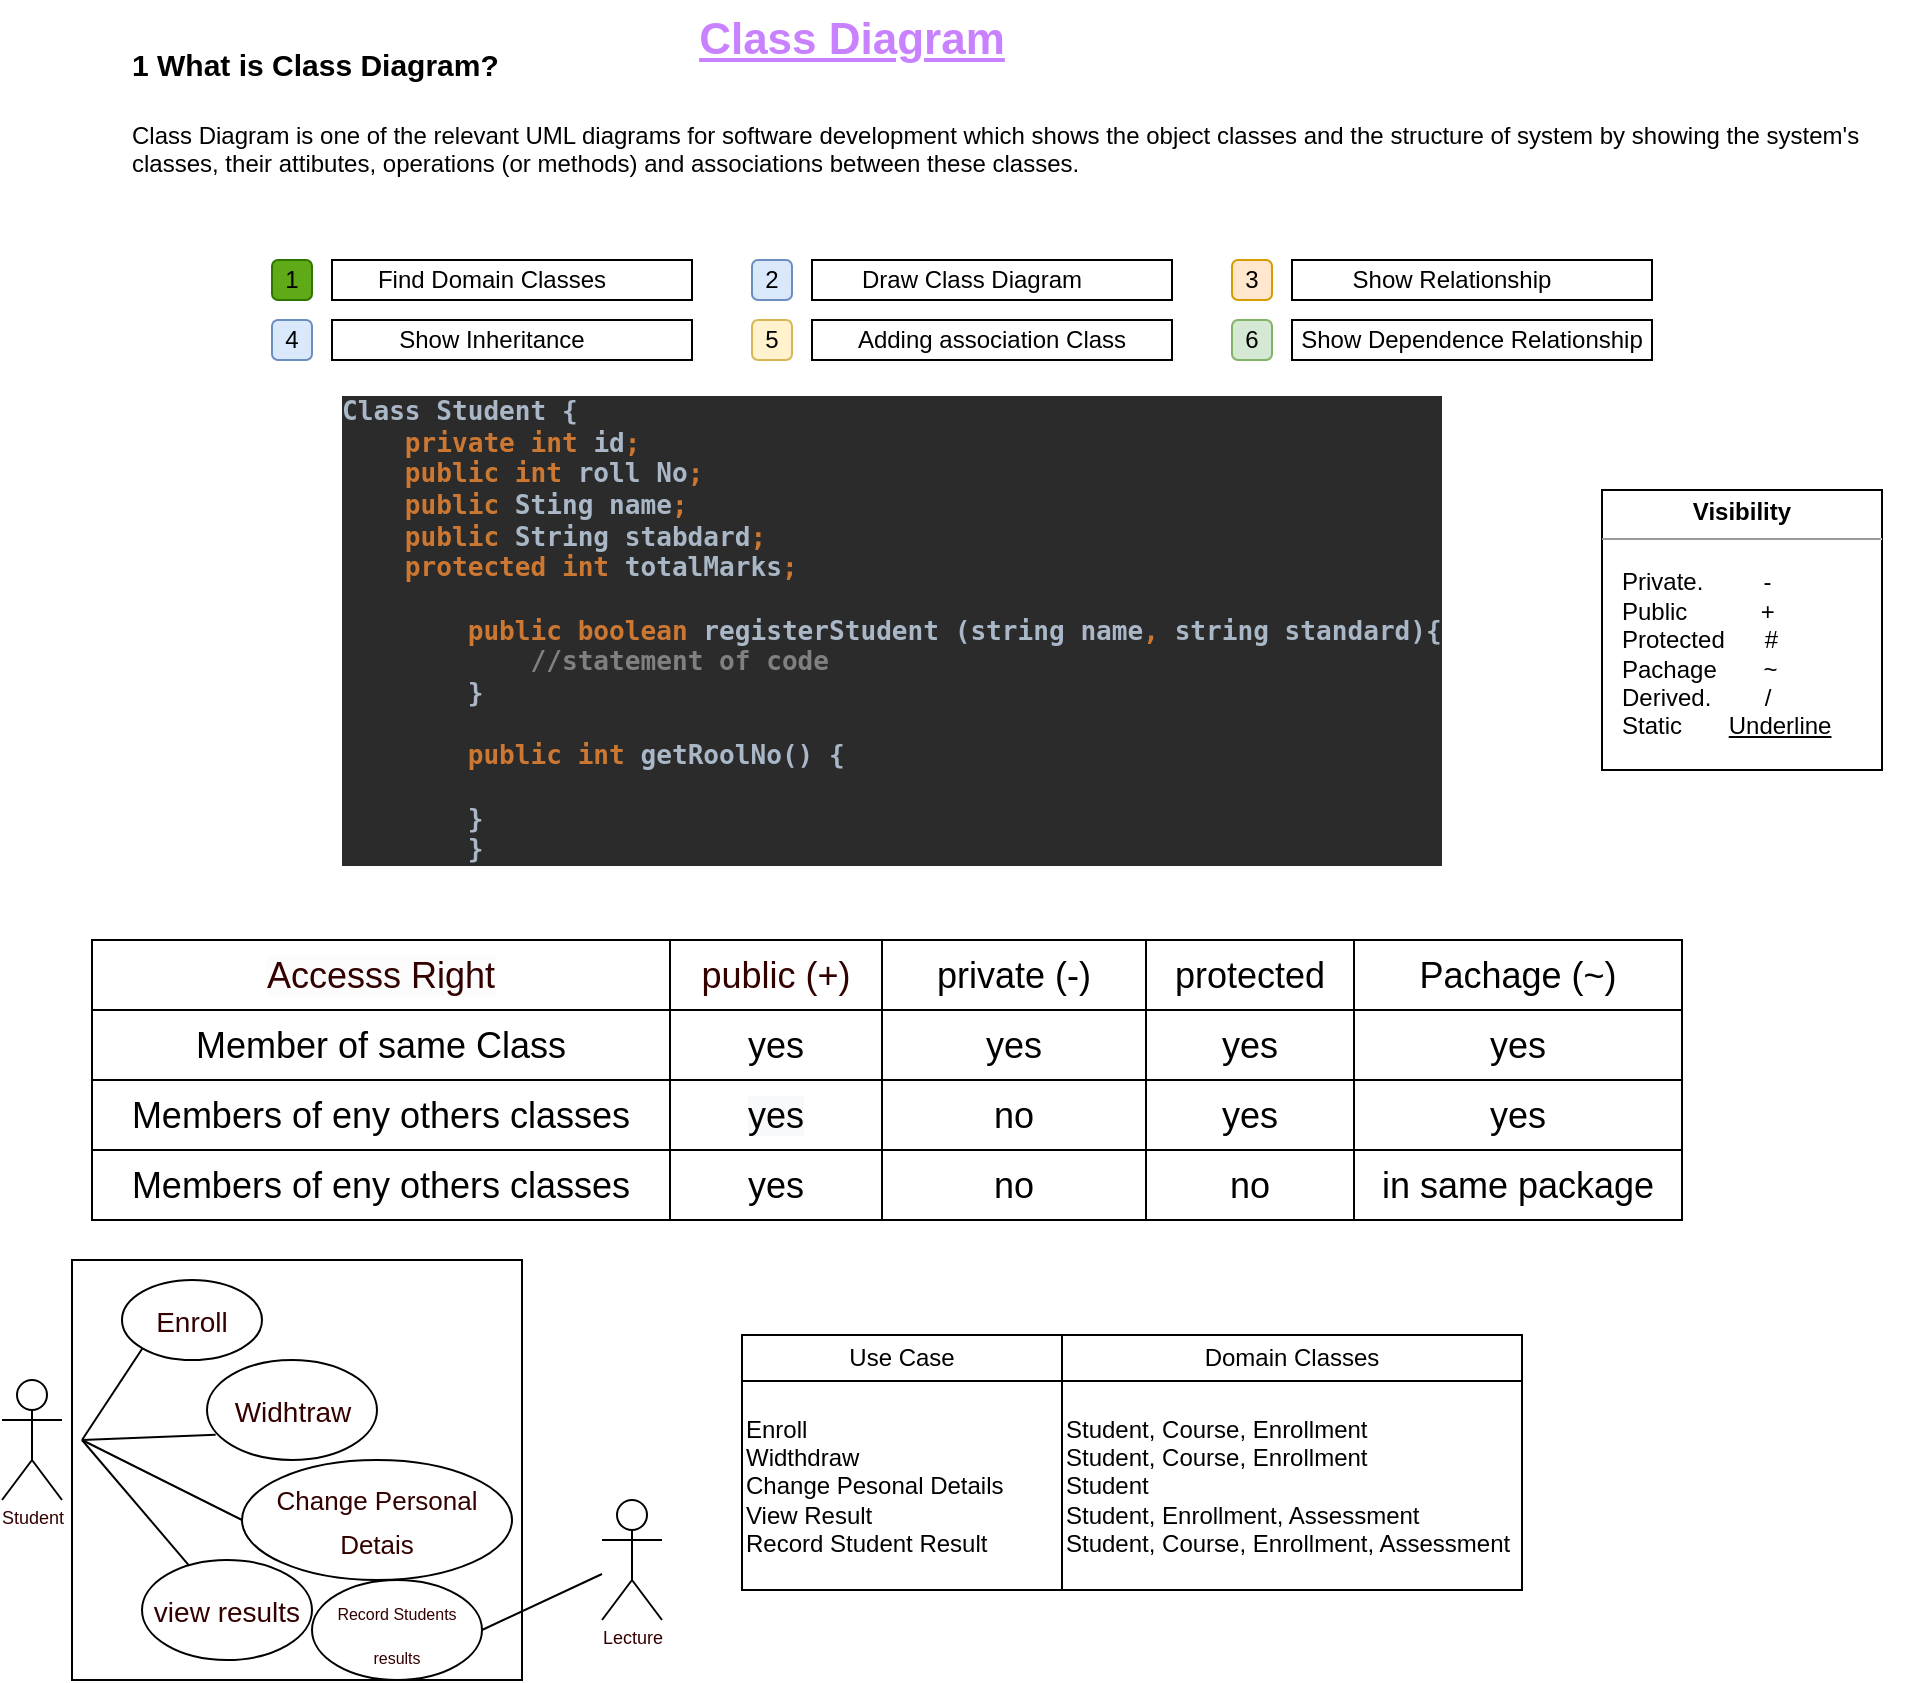 <mxfile version="14.4.9" type="github" pages="4">
  <diagram id="fcdiCRLa6fh4O1pz1YvY" name="use Cases General">
    <mxGraphModel dx="1614" dy="847" grid="1" gridSize="10" guides="1" tooltips="1" connect="1" arrows="1" fold="1" page="1" pageScale="1" pageWidth="1100" pageHeight="850" math="0" shadow="0">
      <root>
        <mxCell id="yz-MA-khaxjHop5y5BNe-0" />
        <mxCell id="yz-MA-khaxjHop5y5BNe-1" parent="yz-MA-khaxjHop5y5BNe-0" />
        <mxCell id="yz-MA-khaxjHop5y5BNe-148" value="" style="rounded=0;whiteSpace=wrap;html=1;fontSize=18;fontColor=#330000;" vertex="1" parent="yz-MA-khaxjHop5y5BNe-1">
          <mxGeometry x="105" y="630" width="225" height="210" as="geometry" />
        </mxCell>
        <mxCell id="yz-MA-khaxjHop5y5BNe-2" value="" style="rounded=0;whiteSpace=wrap;html=1;" vertex="1" parent="yz-MA-khaxjHop5y5BNe-1">
          <mxGeometry x="235" y="130" width="180" height="20" as="geometry" />
        </mxCell>
        <mxCell id="yz-MA-khaxjHop5y5BNe-3" value="Find Domain Classes" style="text;html=1;strokeColor=none;fillColor=none;align=center;verticalAlign=middle;whiteSpace=wrap;rounded=0;" vertex="1" parent="yz-MA-khaxjHop5y5BNe-1">
          <mxGeometry x="255" y="130" width="120" height="20" as="geometry" />
        </mxCell>
        <mxCell id="yz-MA-khaxjHop5y5BNe-7" value="" style="rounded=1;whiteSpace=wrap;html=1;fillColor=#60a917;strokeColor=#2D7600;fontColor=#ffffff;" vertex="1" parent="yz-MA-khaxjHop5y5BNe-1">
          <mxGeometry x="205" y="130" width="20" height="20" as="geometry" />
        </mxCell>
        <mxCell id="yz-MA-khaxjHop5y5BNe-8" value="1" style="text;html=1;align=center;verticalAlign=middle;whiteSpace=wrap;rounded=0;" vertex="1" parent="yz-MA-khaxjHop5y5BNe-1">
          <mxGeometry x="205" y="130" width="20" height="20" as="geometry" />
        </mxCell>
        <mxCell id="yz-MA-khaxjHop5y5BNe-20" value="" style="rounded=0;whiteSpace=wrap;html=1;" vertex="1" parent="yz-MA-khaxjHop5y5BNe-1">
          <mxGeometry x="235" y="160" width="180" height="20" as="geometry" />
        </mxCell>
        <mxCell id="yz-MA-khaxjHop5y5BNe-21" value="Show Inheritance" style="text;html=1;strokeColor=none;fillColor=none;align=center;verticalAlign=middle;whiteSpace=wrap;rounded=0;" vertex="1" parent="yz-MA-khaxjHop5y5BNe-1">
          <mxGeometry x="255" y="160" width="120" height="20" as="geometry" />
        </mxCell>
        <mxCell id="yz-MA-khaxjHop5y5BNe-22" value="" style="rounded=1;whiteSpace=wrap;html=1;fillColor=#dae8fc;strokeColor=#6c8ebf;" vertex="1" parent="yz-MA-khaxjHop5y5BNe-1">
          <mxGeometry x="205" y="160" width="20" height="20" as="geometry" />
        </mxCell>
        <mxCell id="yz-MA-khaxjHop5y5BNe-23" value="4" style="text;html=1;align=center;verticalAlign=middle;whiteSpace=wrap;rounded=0;" vertex="1" parent="yz-MA-khaxjHop5y5BNe-1">
          <mxGeometry x="205" y="160" width="20" height="20" as="geometry" />
        </mxCell>
        <mxCell id="yz-MA-khaxjHop5y5BNe-40" value="" style="rounded=0;whiteSpace=wrap;html=1;" vertex="1" parent="yz-MA-khaxjHop5y5BNe-1">
          <mxGeometry x="475" y="130" width="180" height="20" as="geometry" />
        </mxCell>
        <mxCell id="yz-MA-khaxjHop5y5BNe-41" value="Draw Class Diagram" style="text;html=1;strokeColor=none;fillColor=none;align=center;verticalAlign=middle;whiteSpace=wrap;rounded=0;" vertex="1" parent="yz-MA-khaxjHop5y5BNe-1">
          <mxGeometry x="495" y="130" width="120" height="20" as="geometry" />
        </mxCell>
        <mxCell id="yz-MA-khaxjHop5y5BNe-42" value="" style="rounded=1;whiteSpace=wrap;html=1;fillColor=#dae8fc;strokeColor=#6c8ebf;" vertex="1" parent="yz-MA-khaxjHop5y5BNe-1">
          <mxGeometry x="445" y="130" width="20" height="20" as="geometry" />
        </mxCell>
        <mxCell id="yz-MA-khaxjHop5y5BNe-43" value="2" style="text;html=1;align=center;verticalAlign=middle;whiteSpace=wrap;rounded=0;" vertex="1" parent="yz-MA-khaxjHop5y5BNe-1">
          <mxGeometry x="445" y="130" width="20" height="20" as="geometry" />
        </mxCell>
        <mxCell id="yz-MA-khaxjHop5y5BNe-44" value="" style="rounded=0;whiteSpace=wrap;html=1;" vertex="1" parent="yz-MA-khaxjHop5y5BNe-1">
          <mxGeometry x="475" y="160" width="180" height="20" as="geometry" />
        </mxCell>
        <mxCell id="yz-MA-khaxjHop5y5BNe-45" value="Adding association Class" style="text;html=1;strokeColor=none;fillColor=none;align=center;verticalAlign=middle;whiteSpace=wrap;rounded=0;" vertex="1" parent="yz-MA-khaxjHop5y5BNe-1">
          <mxGeometry x="475" y="160" width="180" height="20" as="geometry" />
        </mxCell>
        <mxCell id="yz-MA-khaxjHop5y5BNe-46" value="" style="rounded=1;whiteSpace=wrap;html=1;fillColor=#fff2cc;strokeColor=#d6b656;" vertex="1" parent="yz-MA-khaxjHop5y5BNe-1">
          <mxGeometry x="445" y="160" width="20" height="20" as="geometry" />
        </mxCell>
        <mxCell id="yz-MA-khaxjHop5y5BNe-47" value="5" style="text;html=1;align=center;verticalAlign=middle;whiteSpace=wrap;rounded=0;" vertex="1" parent="yz-MA-khaxjHop5y5BNe-1">
          <mxGeometry x="445" y="160" width="20" height="20" as="geometry" />
        </mxCell>
        <mxCell id="yz-MA-khaxjHop5y5BNe-48" value="" style="rounded=0;whiteSpace=wrap;html=1;" vertex="1" parent="yz-MA-khaxjHop5y5BNe-1">
          <mxGeometry x="715" y="130" width="180" height="20" as="geometry" />
        </mxCell>
        <mxCell id="yz-MA-khaxjHop5y5BNe-49" value="Show Relationship" style="text;html=1;strokeColor=none;fillColor=none;align=center;verticalAlign=middle;whiteSpace=wrap;rounded=0;" vertex="1" parent="yz-MA-khaxjHop5y5BNe-1">
          <mxGeometry x="735" y="130" width="120" height="20" as="geometry" />
        </mxCell>
        <mxCell id="yz-MA-khaxjHop5y5BNe-50" value="" style="rounded=1;whiteSpace=wrap;html=1;fillColor=#ffe6cc;strokeColor=#d79b00;" vertex="1" parent="yz-MA-khaxjHop5y5BNe-1">
          <mxGeometry x="685" y="130" width="20" height="20" as="geometry" />
        </mxCell>
        <mxCell id="yz-MA-khaxjHop5y5BNe-51" value="3" style="text;html=1;align=center;verticalAlign=middle;whiteSpace=wrap;rounded=0;" vertex="1" parent="yz-MA-khaxjHop5y5BNe-1">
          <mxGeometry x="685" y="130" width="20" height="20" as="geometry" />
        </mxCell>
        <mxCell id="yz-MA-khaxjHop5y5BNe-52" value="" style="rounded=0;whiteSpace=wrap;html=1;" vertex="1" parent="yz-MA-khaxjHop5y5BNe-1">
          <mxGeometry x="715" y="160" width="180" height="20" as="geometry" />
        </mxCell>
        <mxCell id="yz-MA-khaxjHop5y5BNe-53" value="Show Dependence Relationship" style="text;html=1;strokeColor=none;fillColor=none;align=center;verticalAlign=middle;whiteSpace=wrap;rounded=0;" vertex="1" parent="yz-MA-khaxjHop5y5BNe-1">
          <mxGeometry x="715" y="160" width="180" height="20" as="geometry" />
        </mxCell>
        <mxCell id="yz-MA-khaxjHop5y5BNe-54" value="" style="rounded=1;whiteSpace=wrap;html=1;fillColor=#d5e8d4;strokeColor=#82b366;" vertex="1" parent="yz-MA-khaxjHop5y5BNe-1">
          <mxGeometry x="685" y="160" width="20" height="20" as="geometry" />
        </mxCell>
        <mxCell id="yz-MA-khaxjHop5y5BNe-55" value="6" style="text;html=1;align=center;verticalAlign=middle;whiteSpace=wrap;rounded=0;" vertex="1" parent="yz-MA-khaxjHop5y5BNe-1">
          <mxGeometry x="685" y="160" width="20" height="20" as="geometry" />
        </mxCell>
        <mxCell id="yz-MA-khaxjHop5y5BNe-57" value="&lt;h1&gt;&lt;font style=&quot;font-size: 15px&quot;&gt;1 What is Class Diagram?&amp;nbsp;&lt;/font&gt;&lt;/h1&gt;&lt;p&gt;&lt;span style=&quot;text-align: center&quot;&gt;Class Diagram is one of the relevant UML diagrams for software development which shows the object classes and the structure of system by showing the system&#39;s classes, their attibutes, operations (or methods) and associations between these classes.&lt;/span&gt;&lt;br&gt;&lt;/p&gt;" style="text;html=1;strokeColor=none;fillColor=none;spacing=5;spacingTop=-20;whiteSpace=wrap;overflow=hidden;rounded=0;" vertex="1" parent="yz-MA-khaxjHop5y5BNe-1">
          <mxGeometry x="130" y="10" width="900" height="90" as="geometry" />
        </mxCell>
        <mxCell id="yz-MA-khaxjHop5y5BNe-58" value="Class Diagram" style="text;html=1;align=center;verticalAlign=middle;whiteSpace=wrap;rounded=0;fontSize=22;fontStyle=5;fontColor=#C982FF;" vertex="1" parent="yz-MA-khaxjHop5y5BNe-1">
          <mxGeometry x="410" y="10" width="170" height="20" as="geometry" />
        </mxCell>
        <mxCell id="yz-MA-khaxjHop5y5BNe-60" value="&lt;h1 style=&quot;font-size: 18px&quot;&gt;&lt;pre style=&quot;background-color: #2b2b2b ; color: #a9b7c6 ; font-family: &amp;#34;jetbrains mono&amp;#34; , monospace ; font-size: 9.8pt&quot;&gt;Class Student {&lt;br&gt;    &lt;span style=&quot;color: #cc7832&quot;&gt;private int &lt;/span&gt;id&lt;span style=&quot;color: #cc7832&quot;&gt;;&lt;br&gt;&lt;/span&gt;&lt;span style=&quot;color: #cc7832&quot;&gt;    public int &lt;/span&gt;roll No&lt;span style=&quot;color: #cc7832&quot;&gt;;&lt;br&gt;&lt;/span&gt;&lt;span style=&quot;color: #cc7832&quot;&gt;    public &lt;/span&gt;Sting name&lt;span style=&quot;color: #cc7832&quot;&gt;;&lt;br&gt;&lt;/span&gt;&lt;span style=&quot;color: #cc7832&quot;&gt;    public &lt;/span&gt;String stabdard&lt;span style=&quot;color: #cc7832&quot;&gt;;&lt;br&gt;&lt;/span&gt;&lt;span style=&quot;color: #cc7832&quot;&gt;    protected int &lt;/span&gt;totalMarks&lt;span style=&quot;color: #cc7832&quot;&gt;;&lt;br&gt;&lt;/span&gt;&lt;span style=&quot;color: #cc7832&quot;&gt;        &lt;br&gt;&lt;/span&gt;&lt;span style=&quot;color: #cc7832&quot;&gt;        public boolean &lt;/span&gt;registerStudent (string name&lt;span style=&quot;color: #cc7832&quot;&gt;, &lt;/span&gt;string standard){&lt;br&gt;            &lt;span style=&quot;color: #808080&quot;&gt;//statement of code&lt;br&gt;&lt;/span&gt;&lt;span style=&quot;color: #808080&quot;&gt;        &lt;/span&gt;}&lt;br&gt;        &lt;br&gt;        &lt;span style=&quot;color: #cc7832&quot;&gt;public int &lt;/span&gt;getRoolNo() {&lt;br&gt;            &lt;br&gt;        }&lt;br&gt;        }&lt;/pre&gt;&lt;/h1&gt;" style="text;html=1;strokeColor=none;fillColor=none;spacing=0;spacingTop=0;whiteSpace=wrap;overflow=hidden;rounded=0;fontSize=18;fontColor=#330000;" vertex="1" parent="yz-MA-khaxjHop5y5BNe-1">
          <mxGeometry x="240" y="180" width="550" height="270" as="geometry" />
        </mxCell>
        <mxCell id="yz-MA-khaxjHop5y5BNe-64" value="&lt;p style=&quot;margin: 0px ; margin-top: 4px ; text-align: center&quot;&gt;&lt;b&gt;Visibility&lt;/b&gt;&lt;/p&gt;&lt;hr size=&quot;1&quot;&gt;&lt;div style=&quot;height: 2px&quot;&gt;&lt;br&gt;&lt;/div&gt;&lt;div style=&quot;height: 2px&quot;&gt;&amp;nbsp;&lt;/div&gt;&lt;div style=&quot;height: 2px&quot;&gt;&lt;br&gt;&lt;/div&gt;&lt;div style=&quot;height: 2px&quot;&gt;&amp;nbsp; &amp;nbsp;&lt;/div&gt;&lt;div style=&quot;height: 2px&quot;&gt;&lt;span style=&quot;text-align: center&quot;&gt;&amp;nbsp; &amp;nbsp;Private.&amp;nbsp; &amp;nbsp; &amp;nbsp; &amp;nbsp; &amp;nbsp;-&lt;/span&gt;&lt;br style=&quot;text-align: center&quot;&gt;&lt;span style=&quot;text-align: center&quot;&gt;&amp;nbsp; &amp;nbsp;Public&amp;nbsp; &amp;nbsp; &amp;nbsp; &amp;nbsp; &amp;nbsp; &amp;nbsp;+&lt;/span&gt;&lt;br style=&quot;text-align: center&quot;&gt;&lt;span style=&quot;text-align: center&quot;&gt;&amp;nbsp; &amp;nbsp;Protected&amp;nbsp; &amp;nbsp; &amp;nbsp; #&lt;/span&gt;&lt;br style=&quot;text-align: center&quot;&gt;&lt;span style=&quot;text-align: center&quot;&gt;&amp;nbsp; &amp;nbsp;Pachage&amp;nbsp; &amp;nbsp; &amp;nbsp; &amp;nbsp;~&lt;/span&gt;&lt;br style=&quot;text-align: center&quot;&gt;&lt;span style=&quot;text-align: center&quot;&gt;&amp;nbsp; &amp;nbsp;Derived.&amp;nbsp; &amp;nbsp; &amp;nbsp; &amp;nbsp; /&lt;/span&gt;&lt;br style=&quot;text-align: center&quot;&gt;&lt;span style=&quot;text-align: center&quot;&gt;&amp;nbsp; &amp;nbsp;Static&amp;nbsp; &amp;nbsp; &amp;nbsp; &amp;nbsp;&lt;/span&gt;&lt;u style=&quot;text-align: center&quot;&gt;Underline&lt;/u&gt;&lt;br&gt;&lt;/div&gt;" style="verticalAlign=top;align=left;overflow=fill;fontSize=12;fontFamily=Helvetica;html=1;" vertex="1" parent="yz-MA-khaxjHop5y5BNe-1">
          <mxGeometry x="870" y="245" width="140" height="140" as="geometry" />
        </mxCell>
        <mxCell id="yz-MA-khaxjHop5y5BNe-114" value="" style="shape=table;html=1;whiteSpace=wrap;startSize=0;container=1;collapsible=0;childLayout=tableLayout;" vertex="1" parent="yz-MA-khaxjHop5y5BNe-1">
          <mxGeometry x="115" y="470" width="795" height="140" as="geometry" />
        </mxCell>
        <mxCell id="yz-MA-khaxjHop5y5BNe-115" value="" style="shape=partialRectangle;html=1;whiteSpace=wrap;collapsible=0;dropTarget=0;pointerEvents=0;fillColor=none;top=0;left=0;bottom=0;right=0;points=[[0,0.5],[1,0.5]];portConstraint=eastwest;" vertex="1" parent="yz-MA-khaxjHop5y5BNe-114">
          <mxGeometry width="795" height="35" as="geometry" />
        </mxCell>
        <mxCell id="yz-MA-khaxjHop5y5BNe-116" value="&lt;span style=&quot;font-size: 18px ; text-align: -webkit-left ; background-color: rgb(252 , 252 , 252)&quot;&gt;&lt;font color=&quot;#330000&quot;&gt;Accesss Right&lt;/font&gt;&lt;/span&gt;" style="shape=partialRectangle;html=1;whiteSpace=wrap;connectable=0;overflow=hidden;fillColor=none;top=0;left=0;bottom=0;right=0;" vertex="1" parent="yz-MA-khaxjHop5y5BNe-115">
          <mxGeometry width="289" height="35" as="geometry" />
        </mxCell>
        <mxCell id="yz-MA-khaxjHop5y5BNe-117" value="&lt;span style=&quot;font-size: 18px ; text-align: -webkit-left ; background-color: rgb(255 , 255 , 255)&quot;&gt;&lt;font color=&quot;#330000&quot;&gt;public (+)&lt;/font&gt;&lt;/span&gt;" style="shape=partialRectangle;html=1;whiteSpace=wrap;connectable=0;overflow=hidden;fillColor=none;top=0;left=0;bottom=0;right=0;" vertex="1" parent="yz-MA-khaxjHop5y5BNe-115">
          <mxGeometry x="289" width="106" height="35" as="geometry" />
        </mxCell>
        <mxCell id="yz-MA-khaxjHop5y5BNe-118" value="&lt;font style=&quot;font-size: 18px&quot;&gt;private (-)&lt;/font&gt;" style="shape=partialRectangle;html=1;whiteSpace=wrap;connectable=0;overflow=hidden;fillColor=none;top=0;left=0;bottom=0;right=0;" vertex="1" parent="yz-MA-khaxjHop5y5BNe-115">
          <mxGeometry x="395" width="132" height="35" as="geometry" />
        </mxCell>
        <mxCell id="yz-MA-khaxjHop5y5BNe-119" value="&lt;font style=&quot;font-size: 18px&quot;&gt;protected&lt;/font&gt;" style="shape=partialRectangle;html=1;whiteSpace=wrap;connectable=0;overflow=hidden;fillColor=none;top=0;left=0;bottom=0;right=0;" vertex="1" parent="yz-MA-khaxjHop5y5BNe-115">
          <mxGeometry x="527" width="104" height="35" as="geometry" />
        </mxCell>
        <mxCell id="yz-MA-khaxjHop5y5BNe-120" value="&lt;font style=&quot;font-size: 18px&quot;&gt;Pachage (~)&lt;/font&gt;" style="shape=partialRectangle;html=1;whiteSpace=wrap;connectable=0;overflow=hidden;fillColor=none;top=0;left=0;bottom=0;right=0;" vertex="1" parent="yz-MA-khaxjHop5y5BNe-115">
          <mxGeometry x="631" width="164" height="35" as="geometry" />
        </mxCell>
        <mxCell id="yz-MA-khaxjHop5y5BNe-121" value="" style="shape=partialRectangle;html=1;whiteSpace=wrap;collapsible=0;dropTarget=0;pointerEvents=0;fillColor=none;top=0;left=0;bottom=0;right=0;points=[[0,0.5],[1,0.5]];portConstraint=eastwest;" vertex="1" parent="yz-MA-khaxjHop5y5BNe-114">
          <mxGeometry y="35" width="795" height="35" as="geometry" />
        </mxCell>
        <mxCell id="yz-MA-khaxjHop5y5BNe-122" value="&lt;span style=&quot;font-size: 18px ; text-align: left&quot;&gt;Member of same Class&lt;/span&gt;" style="shape=partialRectangle;html=1;whiteSpace=wrap;connectable=0;overflow=hidden;fillColor=none;top=0;left=0;bottom=0;right=0;" vertex="1" parent="yz-MA-khaxjHop5y5BNe-121">
          <mxGeometry width="289" height="35" as="geometry" />
        </mxCell>
        <mxCell id="yz-MA-khaxjHop5y5BNe-123" value="&lt;font style=&quot;font-size: 18px&quot;&gt;yes&lt;/font&gt;" style="shape=partialRectangle;html=1;whiteSpace=wrap;connectable=0;overflow=hidden;fillColor=none;top=0;left=0;bottom=0;right=0;" vertex="1" parent="yz-MA-khaxjHop5y5BNe-121">
          <mxGeometry x="289" width="106" height="35" as="geometry" />
        </mxCell>
        <mxCell id="yz-MA-khaxjHop5y5BNe-124" value="&lt;span style=&quot;font-size: 18px&quot;&gt;yes&lt;/span&gt;" style="shape=partialRectangle;html=1;whiteSpace=wrap;connectable=0;overflow=hidden;fillColor=none;top=0;left=0;bottom=0;right=0;" vertex="1" parent="yz-MA-khaxjHop5y5BNe-121">
          <mxGeometry x="395" width="132" height="35" as="geometry" />
        </mxCell>
        <mxCell id="yz-MA-khaxjHop5y5BNe-125" value="&lt;span style=&quot;font-size: 18px&quot;&gt;yes&lt;/span&gt;" style="shape=partialRectangle;html=1;whiteSpace=wrap;connectable=0;overflow=hidden;fillColor=none;top=0;left=0;bottom=0;right=0;" vertex="1" parent="yz-MA-khaxjHop5y5BNe-121">
          <mxGeometry x="527" width="104" height="35" as="geometry" />
        </mxCell>
        <mxCell id="yz-MA-khaxjHop5y5BNe-126" value="&lt;span style=&quot;font-size: 18px&quot;&gt;yes&lt;/span&gt;" style="shape=partialRectangle;html=1;whiteSpace=wrap;connectable=0;overflow=hidden;fillColor=none;top=0;left=0;bottom=0;right=0;" vertex="1" parent="yz-MA-khaxjHop5y5BNe-121">
          <mxGeometry x="631" width="164" height="35" as="geometry" />
        </mxCell>
        <mxCell id="yz-MA-khaxjHop5y5BNe-127" value="" style="shape=partialRectangle;html=1;whiteSpace=wrap;collapsible=0;dropTarget=0;pointerEvents=0;fillColor=none;top=0;left=0;bottom=0;right=0;points=[[0,0.5],[1,0.5]];portConstraint=eastwest;" vertex="1" parent="yz-MA-khaxjHop5y5BNe-114">
          <mxGeometry y="70" width="795" height="35" as="geometry" />
        </mxCell>
        <mxCell id="yz-MA-khaxjHop5y5BNe-128" value="&lt;span style=&quot;font-size: 18px ; text-align: left&quot;&gt;Members of eny others classes&lt;/span&gt;" style="shape=partialRectangle;html=1;whiteSpace=wrap;connectable=0;overflow=hidden;fillColor=none;top=0;left=0;bottom=0;right=0;" vertex="1" parent="yz-MA-khaxjHop5y5BNe-127">
          <mxGeometry width="289" height="35" as="geometry" />
        </mxCell>
        <mxCell id="yz-MA-khaxjHop5y5BNe-129" value="&lt;meta charset=&quot;utf-8&quot;&gt;&lt;span style=&quot;color: rgb(0, 0, 0); font-family: helvetica; font-size: 18px; font-style: normal; font-weight: 400; letter-spacing: normal; text-align: center; text-indent: 0px; text-transform: none; word-spacing: 0px; background-color: rgb(248, 249, 250); display: inline; float: none;&quot;&gt;yes&lt;/span&gt;" style="shape=partialRectangle;html=1;whiteSpace=wrap;connectable=0;overflow=hidden;fillColor=none;top=0;left=0;bottom=0;right=0;" vertex="1" parent="yz-MA-khaxjHop5y5BNe-127">
          <mxGeometry x="289" width="106" height="35" as="geometry" />
        </mxCell>
        <mxCell id="yz-MA-khaxjHop5y5BNe-130" value="&lt;font style=&quot;font-size: 18px&quot;&gt;no&lt;/font&gt;" style="shape=partialRectangle;html=1;whiteSpace=wrap;connectable=0;overflow=hidden;fillColor=none;top=0;left=0;bottom=0;right=0;" vertex="1" parent="yz-MA-khaxjHop5y5BNe-127">
          <mxGeometry x="395" width="132" height="35" as="geometry" />
        </mxCell>
        <mxCell id="yz-MA-khaxjHop5y5BNe-131" value="&lt;span style=&quot;font-size: 18px&quot;&gt;yes&lt;/span&gt;" style="shape=partialRectangle;html=1;whiteSpace=wrap;connectable=0;overflow=hidden;fillColor=none;top=0;left=0;bottom=0;right=0;" vertex="1" parent="yz-MA-khaxjHop5y5BNe-127">
          <mxGeometry x="527" width="104" height="35" as="geometry" />
        </mxCell>
        <mxCell id="yz-MA-khaxjHop5y5BNe-132" value="&lt;span style=&quot;font-size: 18px&quot;&gt;yes&lt;/span&gt;" style="shape=partialRectangle;html=1;whiteSpace=wrap;connectable=0;overflow=hidden;fillColor=none;top=0;left=0;bottom=0;right=0;" vertex="1" parent="yz-MA-khaxjHop5y5BNe-127">
          <mxGeometry x="631" width="164" height="35" as="geometry" />
        </mxCell>
        <mxCell id="yz-MA-khaxjHop5y5BNe-133" value="" style="shape=partialRectangle;html=1;whiteSpace=wrap;collapsible=0;dropTarget=0;pointerEvents=0;fillColor=none;top=0;left=0;bottom=0;right=0;points=[[0,0.5],[1,0.5]];portConstraint=eastwest;" vertex="1" parent="yz-MA-khaxjHop5y5BNe-114">
          <mxGeometry y="105" width="795" height="35" as="geometry" />
        </mxCell>
        <mxCell id="yz-MA-khaxjHop5y5BNe-134" value="&lt;span style=&quot;font-size: 18px ; text-align: left&quot;&gt;Members of eny others classes&lt;/span&gt;" style="shape=partialRectangle;html=1;whiteSpace=wrap;connectable=0;overflow=hidden;fillColor=none;top=0;left=0;bottom=0;right=0;" vertex="1" parent="yz-MA-khaxjHop5y5BNe-133">
          <mxGeometry width="289" height="35" as="geometry" />
        </mxCell>
        <mxCell id="yz-MA-khaxjHop5y5BNe-135" value="&lt;span style=&quot;font-size: 18px&quot;&gt;yes&lt;/span&gt;" style="shape=partialRectangle;html=1;whiteSpace=wrap;connectable=0;overflow=hidden;fillColor=none;top=0;left=0;bottom=0;right=0;" vertex="1" parent="yz-MA-khaxjHop5y5BNe-133">
          <mxGeometry x="289" width="106" height="35" as="geometry" />
        </mxCell>
        <mxCell id="yz-MA-khaxjHop5y5BNe-136" value="&lt;span style=&quot;font-size: 18px&quot;&gt;no&lt;/span&gt;" style="shape=partialRectangle;html=1;whiteSpace=wrap;connectable=0;overflow=hidden;fillColor=none;top=0;left=0;bottom=0;right=0;" vertex="1" parent="yz-MA-khaxjHop5y5BNe-133">
          <mxGeometry x="395" width="132" height="35" as="geometry" />
        </mxCell>
        <mxCell id="yz-MA-khaxjHop5y5BNe-137" value="&lt;span style=&quot;font-size: 18px&quot;&gt;no&lt;/span&gt;" style="shape=partialRectangle;html=1;whiteSpace=wrap;connectable=0;overflow=hidden;fillColor=none;top=0;left=0;bottom=0;right=0;" vertex="1" parent="yz-MA-khaxjHop5y5BNe-133">
          <mxGeometry x="527" width="104" height="35" as="geometry" />
        </mxCell>
        <mxCell id="yz-MA-khaxjHop5y5BNe-138" value="&lt;span style=&quot;font-size: 18px&quot;&gt;in same package&lt;/span&gt;" style="shape=partialRectangle;html=1;whiteSpace=wrap;connectable=0;overflow=hidden;fillColor=none;top=0;left=0;bottom=0;right=0;" vertex="1" parent="yz-MA-khaxjHop5y5BNe-133">
          <mxGeometry x="631" width="164" height="35" as="geometry" />
        </mxCell>
        <mxCell id="yz-MA-khaxjHop5y5BNe-139" value="&lt;font style=&quot;font-size: 9px&quot;&gt;Student&lt;/font&gt;" style="shape=umlActor;verticalLabelPosition=bottom;verticalAlign=top;html=1;outlineConnect=0;fontSize=18;fontColor=#330000;spacing=-9;" vertex="1" parent="yz-MA-khaxjHop5y5BNe-1">
          <mxGeometry x="70" y="690" width="30" height="60" as="geometry" />
        </mxCell>
        <mxCell id="yz-MA-khaxjHop5y5BNe-140" value="&lt;font style=&quot;font-size: 14px&quot;&gt;Enroll&lt;/font&gt;" style="ellipse;whiteSpace=wrap;html=1;fontSize=18;fontColor=#330000;" vertex="1" parent="yz-MA-khaxjHop5y5BNe-1">
          <mxGeometry x="130" y="640" width="70" height="40" as="geometry" />
        </mxCell>
        <mxCell id="yz-MA-khaxjHop5y5BNe-141" value="&lt;font style=&quot;font-size: 14px&quot;&gt;Widhtraw&lt;/font&gt;" style="ellipse;whiteSpace=wrap;html=1;fontSize=18;fontColor=#330000;" vertex="1" parent="yz-MA-khaxjHop5y5BNe-1">
          <mxGeometry x="172.5" y="680" width="85" height="50" as="geometry" />
        </mxCell>
        <mxCell id="yz-MA-khaxjHop5y5BNe-142" value="&lt;font style=&quot;font-size: 13px&quot;&gt;Change Personal Detais&lt;/font&gt;" style="ellipse;whiteSpace=wrap;html=1;fontSize=18;fontColor=#330000;" vertex="1" parent="yz-MA-khaxjHop5y5BNe-1">
          <mxGeometry x="190" y="730" width="135" height="60" as="geometry" />
        </mxCell>
        <mxCell id="yz-MA-khaxjHop5y5BNe-143" value="&lt;font style=&quot;font-size: 14px&quot;&gt;view results&lt;/font&gt;" style="ellipse;whiteSpace=wrap;html=1;fontSize=18;fontColor=#330000;" vertex="1" parent="yz-MA-khaxjHop5y5BNe-1">
          <mxGeometry x="140" y="780" width="85" height="50" as="geometry" />
        </mxCell>
        <mxCell id="yz-MA-khaxjHop5y5BNe-144" value="" style="endArrow=none;html=1;fontSize=18;fontColor=#330000;entryX=0;entryY=1;entryDx=0;entryDy=0;" edge="1" parent="yz-MA-khaxjHop5y5BNe-1" target="yz-MA-khaxjHop5y5BNe-140">
          <mxGeometry width="50" height="50" relative="1" as="geometry">
            <mxPoint x="110" y="720" as="sourcePoint" />
            <mxPoint x="760" y="460" as="targetPoint" />
          </mxGeometry>
        </mxCell>
        <mxCell id="yz-MA-khaxjHop5y5BNe-145" value="" style="endArrow=none;html=1;fontSize=18;fontColor=#330000;entryX=0.051;entryY=0.747;entryDx=0;entryDy=0;entryPerimeter=0;" edge="1" parent="yz-MA-khaxjHop5y5BNe-1" target="yz-MA-khaxjHop5y5BNe-141">
          <mxGeometry width="50" height="50" relative="1" as="geometry">
            <mxPoint x="110" y="720" as="sourcePoint" />
            <mxPoint x="150.251" y="684.142" as="targetPoint" />
          </mxGeometry>
        </mxCell>
        <mxCell id="yz-MA-khaxjHop5y5BNe-146" value="" style="endArrow=none;html=1;fontSize=18;fontColor=#330000;entryX=0;entryY=0.5;entryDx=0;entryDy=0;" edge="1" parent="yz-MA-khaxjHop5y5BNe-1" target="yz-MA-khaxjHop5y5BNe-142">
          <mxGeometry width="50" height="50" relative="1" as="geometry">
            <mxPoint x="110" y="720" as="sourcePoint" />
            <mxPoint x="214.335" y="717.35" as="targetPoint" />
          </mxGeometry>
        </mxCell>
        <mxCell id="yz-MA-khaxjHop5y5BNe-147" value="" style="endArrow=none;html=1;fontSize=18;fontColor=#330000;" edge="1" parent="yz-MA-khaxjHop5y5BNe-1" target="yz-MA-khaxjHop5y5BNe-143">
          <mxGeometry width="50" height="50" relative="1" as="geometry">
            <mxPoint x="110" y="720" as="sourcePoint" />
            <mxPoint x="235" y="760" as="targetPoint" />
            <Array as="points" />
          </mxGeometry>
        </mxCell>
        <mxCell id="yz-MA-khaxjHop5y5BNe-149" value="&lt;font style=&quot;font-size: 9px&quot;&gt;Lecture&lt;/font&gt;" style="shape=umlActor;verticalLabelPosition=bottom;verticalAlign=top;html=1;outlineConnect=0;fontSize=18;fontColor=#330000;spacing=-9;" vertex="1" parent="yz-MA-khaxjHop5y5BNe-1">
          <mxGeometry x="370" y="750" width="30" height="60" as="geometry" />
        </mxCell>
        <mxCell id="yz-MA-khaxjHop5y5BNe-150" value="&lt;font style=&quot;font-size: 8px&quot;&gt;Record Students results&lt;/font&gt;" style="ellipse;whiteSpace=wrap;html=1;fontSize=18;fontColor=#330000;spacing=1;spacingTop=0;spacingBottom=0;" vertex="1" parent="yz-MA-khaxjHop5y5BNe-1">
          <mxGeometry x="225" y="790" width="85" height="50" as="geometry" />
        </mxCell>
        <mxCell id="yz-MA-khaxjHop5y5BNe-151" value="" style="endArrow=none;html=1;fontSize=18;fontColor=#330000;entryX=1;entryY=0.5;entryDx=0;entryDy=0;" edge="1" parent="yz-MA-khaxjHop5y5BNe-1" source="yz-MA-khaxjHop5y5BNe-149" target="yz-MA-khaxjHop5y5BNe-150">
          <mxGeometry width="50" height="50" relative="1" as="geometry">
            <mxPoint x="120" y="730" as="sourcePoint" />
            <mxPoint x="173.426" y="792.659" as="targetPoint" />
            <Array as="points" />
          </mxGeometry>
        </mxCell>
        <mxCell id="yz-MA-khaxjHop5y5BNe-152" value="" style="shape=table;html=1;whiteSpace=wrap;startSize=0;container=1;collapsible=0;childLayout=tableLayout;" vertex="1" parent="yz-MA-khaxjHop5y5BNe-1">
          <mxGeometry x="440" y="667.5" width="390" height="127.5" as="geometry" />
        </mxCell>
        <mxCell id="yz-MA-khaxjHop5y5BNe-153" value="" style="shape=partialRectangle;html=1;whiteSpace=wrap;collapsible=0;dropTarget=0;pointerEvents=0;fillColor=none;top=0;left=0;bottom=0;right=0;points=[[0,0.5],[1,0.5]];portConstraint=eastwest;" vertex="1" parent="yz-MA-khaxjHop5y5BNe-152">
          <mxGeometry width="390" height="23" as="geometry" />
        </mxCell>
        <mxCell id="yz-MA-khaxjHop5y5BNe-154" value="Use Case" style="shape=partialRectangle;html=1;whiteSpace=wrap;connectable=0;overflow=hidden;fillColor=none;top=0;left=0;bottom=0;right=0;" vertex="1" parent="yz-MA-khaxjHop5y5BNe-153">
          <mxGeometry width="160" height="23" as="geometry" />
        </mxCell>
        <mxCell id="yz-MA-khaxjHop5y5BNe-155" value="Domain Classes" style="shape=partialRectangle;html=1;whiteSpace=wrap;connectable=0;overflow=hidden;fillColor=none;top=0;left=0;bottom=0;right=0;" vertex="1" parent="yz-MA-khaxjHop5y5BNe-153">
          <mxGeometry x="160" width="230" height="23" as="geometry" />
        </mxCell>
        <mxCell id="yz-MA-khaxjHop5y5BNe-156" value="" style="shape=partialRectangle;html=1;whiteSpace=wrap;collapsible=0;dropTarget=0;pointerEvents=0;fillColor=none;top=0;left=0;bottom=0;right=0;points=[[0,0.5],[1,0.5]];portConstraint=eastwest;" vertex="1" parent="yz-MA-khaxjHop5y5BNe-152">
          <mxGeometry y="23" width="390" height="105" as="geometry" />
        </mxCell>
        <mxCell id="yz-MA-khaxjHop5y5BNe-157" value="Enroll&lt;br&gt;Widthdraw&lt;br&gt;Change Pesonal Details&lt;br&gt;View Result&lt;br&gt;Record Student Result" style="shape=partialRectangle;html=1;whiteSpace=wrap;connectable=0;overflow=hidden;fillColor=none;top=0;left=0;bottom=0;right=0;align=left;" vertex="1" parent="yz-MA-khaxjHop5y5BNe-156">
          <mxGeometry width="160" height="105" as="geometry" />
        </mxCell>
        <mxCell id="yz-MA-khaxjHop5y5BNe-158" value="Student, Course, Enrollment&lt;br&gt;Student, Course, Enrollment&lt;br&gt;Student&lt;br&gt;Student, Enrollment, Assessment&lt;br&gt;Student, Course, Enrollment, Assessment" style="shape=partialRectangle;html=1;whiteSpace=wrap;connectable=0;overflow=hidden;fillColor=none;top=0;left=0;bottom=0;right=0;align=left;" vertex="1" parent="yz-MA-khaxjHop5y5BNe-156">
          <mxGeometry x="160" width="230" height="105" as="geometry" />
        </mxCell>
      </root>
    </mxGraphModel>
  </diagram>
  <diagram id="I9TkkmCae7Fegx0QNnbR" name="Association">
    <mxGraphModel dx="1372" dy="720" grid="1" gridSize="10" guides="1" tooltips="1" connect="1" arrows="1" fold="1" page="1" pageScale="1" pageWidth="1100" pageHeight="850" math="0" shadow="0">
      <root>
        <mxCell id="jS5kuhBVpK3UJ9zGbNvH-0" />
        <mxCell id="jS5kuhBVpK3UJ9zGbNvH-1" parent="jS5kuhBVpK3UJ9zGbNvH-0" />
        <mxCell id="vn2JbdTduynw9mhn1Udx-0" value="&lt;span style=&quot;font-size: 14px&quot;&gt;Association&lt;/span&gt;" style="rounded=0;whiteSpace=wrap;html=1;" vertex="1" parent="jS5kuhBVpK3UJ9zGbNvH-1">
          <mxGeometry x="140" y="50" width="110" height="20" as="geometry" />
        </mxCell>
        <mxCell id="vn2JbdTduynw9mhn1Udx-2" value="3" style="rounded=1;whiteSpace=wrap;html=1;fillColor=#ffcd28;strokeColor=#d79b00;gradientColor=#ffa500;" vertex="1" parent="jS5kuhBVpK3UJ9zGbNvH-1">
          <mxGeometry x="110" y="50" width="20" height="20" as="geometry" />
        </mxCell>
        <mxCell id="Oj-_sjG7Y5AN-stRVLeT-9" value="" style="edgeStyle=orthogonalEdgeStyle;rounded=0;orthogonalLoop=1;jettySize=auto;html=1;fontSize=18;fontColor=#330000;" edge="1" parent="jS5kuhBVpK3UJ9zGbNvH-1" source="vn2JbdTduynw9mhn1Udx-4" target="Oj-_sjG7Y5AN-stRVLeT-2">
          <mxGeometry relative="1" as="geometry" />
        </mxCell>
        <mxCell id="vn2JbdTduynw9mhn1Udx-4" value="" style="shape=table;html=1;whiteSpace=wrap;startSize=0;container=1;collapsible=0;childLayout=tableLayout;" vertex="1" parent="jS5kuhBVpK3UJ9zGbNvH-1">
          <mxGeometry x="420" y="216" width="160" height="100" as="geometry" />
        </mxCell>
        <mxCell id="vn2JbdTduynw9mhn1Udx-5" value="" style="shape=partialRectangle;html=1;whiteSpace=wrap;collapsible=0;dropTarget=0;pointerEvents=0;fillColor=none;top=0;left=0;bottom=0;right=0;points=[[0,0.5],[1,0.5]];portConstraint=eastwest;" vertex="1" parent="vn2JbdTduynw9mhn1Udx-4">
          <mxGeometry width="160" height="20" as="geometry" />
        </mxCell>
        <mxCell id="vn2JbdTduynw9mhn1Udx-6" value="Student" style="shape=partialRectangle;html=1;whiteSpace=wrap;connectable=0;overflow=hidden;fillColor=none;top=0;left=0;bottom=0;right=0;" vertex="1" parent="vn2JbdTduynw9mhn1Udx-5">
          <mxGeometry width="160" height="20" as="geometry" />
        </mxCell>
        <mxCell id="vn2JbdTduynw9mhn1Udx-7" value="" style="shape=partialRectangle;html=1;whiteSpace=wrap;collapsible=0;dropTarget=0;pointerEvents=0;fillColor=none;top=0;left=0;bottom=0;right=0;points=[[0,0.5],[1,0.5]];portConstraint=eastwest;" vertex="1" parent="vn2JbdTduynw9mhn1Udx-4">
          <mxGeometry y="20" width="160" height="40" as="geometry" />
        </mxCell>
        <mxCell id="vn2JbdTduynw9mhn1Udx-8" value="Attributes" style="shape=partialRectangle;html=1;whiteSpace=wrap;connectable=0;overflow=hidden;fillColor=none;top=0;left=0;bottom=0;right=0;" vertex="1" parent="vn2JbdTduynw9mhn1Udx-7">
          <mxGeometry width="160" height="40" as="geometry" />
        </mxCell>
        <mxCell id="vn2JbdTduynw9mhn1Udx-9" value="" style="shape=partialRectangle;html=1;whiteSpace=wrap;collapsible=0;dropTarget=0;pointerEvents=0;fillColor=none;top=0;left=0;bottom=0;right=0;points=[[0,0.5],[1,0.5]];portConstraint=eastwest;" vertex="1" parent="vn2JbdTduynw9mhn1Udx-4">
          <mxGeometry y="60" width="160" height="40" as="geometry" />
        </mxCell>
        <mxCell id="vn2JbdTduynw9mhn1Udx-10" value="Methods" style="shape=partialRectangle;html=1;whiteSpace=wrap;connectable=0;overflow=hidden;fillColor=none;top=0;left=0;bottom=0;right=0;" vertex="1" parent="vn2JbdTduynw9mhn1Udx-9">
          <mxGeometry width="160" height="40" as="geometry" />
        </mxCell>
        <mxCell id="Oj-_sjG7Y5AN-stRVLeT-2" value="" style="shape=table;html=1;whiteSpace=wrap;startSize=0;container=1;collapsible=0;childLayout=tableLayout;" vertex="1" parent="jS5kuhBVpK3UJ9zGbNvH-1">
          <mxGeometry x="720" y="216" width="160" height="100" as="geometry" />
        </mxCell>
        <mxCell id="Oj-_sjG7Y5AN-stRVLeT-3" value="" style="shape=partialRectangle;html=1;whiteSpace=wrap;collapsible=0;dropTarget=0;pointerEvents=0;fillColor=none;top=0;left=0;bottom=0;right=0;points=[[0,0.5],[1,0.5]];portConstraint=eastwest;" vertex="1" parent="Oj-_sjG7Y5AN-stRVLeT-2">
          <mxGeometry width="160" height="20" as="geometry" />
        </mxCell>
        <mxCell id="Oj-_sjG7Y5AN-stRVLeT-4" value="Course" style="shape=partialRectangle;html=1;whiteSpace=wrap;connectable=0;overflow=hidden;fillColor=none;top=0;left=0;bottom=0;right=0;" vertex="1" parent="Oj-_sjG7Y5AN-stRVLeT-3">
          <mxGeometry width="160" height="20" as="geometry" />
        </mxCell>
        <mxCell id="Oj-_sjG7Y5AN-stRVLeT-5" value="" style="shape=partialRectangle;html=1;whiteSpace=wrap;collapsible=0;dropTarget=0;pointerEvents=0;fillColor=none;top=0;left=0;bottom=0;right=0;points=[[0,0.5],[1,0.5]];portConstraint=eastwest;" vertex="1" parent="Oj-_sjG7Y5AN-stRVLeT-2">
          <mxGeometry y="20" width="160" height="40" as="geometry" />
        </mxCell>
        <mxCell id="Oj-_sjG7Y5AN-stRVLeT-6" value="Attributes" style="shape=partialRectangle;html=1;whiteSpace=wrap;connectable=0;overflow=hidden;fillColor=none;top=0;left=0;bottom=0;right=0;" vertex="1" parent="Oj-_sjG7Y5AN-stRVLeT-5">
          <mxGeometry width="160" height="40" as="geometry" />
        </mxCell>
        <mxCell id="Oj-_sjG7Y5AN-stRVLeT-7" value="" style="shape=partialRectangle;html=1;whiteSpace=wrap;collapsible=0;dropTarget=0;pointerEvents=0;fillColor=none;top=0;left=0;bottom=0;right=0;points=[[0,0.5],[1,0.5]];portConstraint=eastwest;" vertex="1" parent="Oj-_sjG7Y5AN-stRVLeT-2">
          <mxGeometry y="60" width="160" height="40" as="geometry" />
        </mxCell>
        <mxCell id="Oj-_sjG7Y5AN-stRVLeT-8" value="Methods" style="shape=partialRectangle;html=1;whiteSpace=wrap;connectable=0;overflow=hidden;fillColor=none;top=0;left=0;bottom=0;right=0;" vertex="1" parent="Oj-_sjG7Y5AN-stRVLeT-7">
          <mxGeometry width="160" height="40" as="geometry" />
        </mxCell>
        <mxCell id="Oj-_sjG7Y5AN-stRVLeT-10" value="&lt;font style=&quot;font-size: 14px&quot;&gt;choses -&amp;gt;&amp;nbsp; 1..*&lt;/font&gt;" style="text;html=1;strokeColor=none;fillColor=none;align=center;verticalAlign=middle;whiteSpace=wrap;rounded=0;fontSize=18;fontColor=#330000;" vertex="1" parent="jS5kuhBVpK3UJ9zGbNvH-1">
          <mxGeometry x="610" y="246" width="100" height="20" as="geometry" />
        </mxCell>
        <mxCell id="Oj-_sjG7Y5AN-stRVLeT-28" value="&lt;span style=&quot;font-size: 14px&quot;&gt;+&lt;/span&gt;" style="rounded=0;whiteSpace=wrap;html=1;" vertex="1" parent="jS5kuhBVpK3UJ9zGbNvH-1">
          <mxGeometry x="260" y="50" width="20" height="20" as="geometry" />
        </mxCell>
        <mxCell id="Oj-_sjG7Y5AN-stRVLeT-32" value="&lt;span style=&quot;font-size: 14px&quot;&gt;Label&lt;/span&gt;" style="rounded=0;whiteSpace=wrap;html=1;" vertex="1" parent="jS5kuhBVpK3UJ9zGbNvH-1">
          <mxGeometry x="300" y="50" width="40" height="20" as="geometry" />
        </mxCell>
        <mxCell id="Oj-_sjG7Y5AN-stRVLeT-33" value="&lt;span style=&quot;font-size: 14px&quot;&gt;+&lt;/span&gt;" style="rounded=0;whiteSpace=wrap;html=1;" vertex="1" parent="jS5kuhBVpK3UJ9zGbNvH-1">
          <mxGeometry x="390" y="50" width="20" height="20" as="geometry" />
        </mxCell>
        <mxCell id="Oj-_sjG7Y5AN-stRVLeT-34" value="" style="edgeStyle=orthogonalEdgeStyle;rounded=0;orthogonalLoop=1;jettySize=auto;html=1;fontSize=18;fontColor=#330000;" edge="1" parent="jS5kuhBVpK3UJ9zGbNvH-1">
          <mxGeometry relative="1" as="geometry">
            <mxPoint x="350" y="59.5" as="sourcePoint" />
            <mxPoint x="380" y="60" as="targetPoint" />
          </mxGeometry>
        </mxCell>
        <mxCell id="Oj-_sjG7Y5AN-stRVLeT-35" value="&lt;span style=&quot;font-size: 14px&quot;&gt;Multiplicity&lt;/span&gt;" style="rounded=0;whiteSpace=wrap;html=1;" vertex="1" parent="jS5kuhBVpK3UJ9zGbNvH-1">
          <mxGeometry x="420" y="50" width="90" height="20" as="geometry" />
        </mxCell>
        <mxCell id="NDk4ueLRNUKxqw-ha5td-13" value="" style="group" vertex="1" connectable="0" parent="jS5kuhBVpK3UJ9zGbNvH-1">
          <mxGeometry x="120" y="206" width="335" height="203" as="geometry" />
        </mxCell>
        <mxCell id="NDk4ueLRNUKxqw-ha5td-0" value="" style="rounded=1;whiteSpace=wrap;html=1;fontSize=18;fontColor=#330000;strokeColor=#A9C4EB;align=left;rotation=90;arcSize=5;shadow=1;" vertex="1" parent="NDk4ueLRNUKxqw-ha5td-13">
          <mxGeometry x="10" y="-46" width="177.5" height="249" as="geometry" />
        </mxCell>
        <mxCell id="NDk4ueLRNUKxqw-ha5td-1" value="&lt;span style=&quot;font-size: x-small&quot;&gt;Exactly One&lt;/span&gt;" style="rounded=0;whiteSpace=wrap;html=1;strokeColor=#A9C4EB;fontSize=18;fontColor=#330000;align=left;" vertex="1" parent="NDk4ueLRNUKxqw-ha5td-13">
          <mxGeometry width="130" height="20" as="geometry" />
        </mxCell>
        <mxCell id="NDk4ueLRNUKxqw-ha5td-2" value="&lt;span style=&quot;font-size: x-small&quot;&gt;Zero or More&lt;/span&gt;" style="rounded=0;whiteSpace=wrap;html=1;strokeColor=#A9C4EB;fontSize=18;fontColor=#330000;align=left;" vertex="1" parent="NDk4ueLRNUKxqw-ha5td-13">
          <mxGeometry y="27" width="130" height="20" as="geometry" />
        </mxCell>
        <mxCell id="NDk4ueLRNUKxqw-ha5td-3" value="&lt;span style=&quot;font-size: x-small&quot;&gt;One or More&lt;/span&gt;" style="rounded=0;whiteSpace=wrap;html=1;strokeColor=#A9C4EB;fontSize=18;fontColor=#330000;align=left;" vertex="1" parent="NDk4ueLRNUKxqw-ha5td-13">
          <mxGeometry y="54" width="130" height="20" as="geometry" />
        </mxCell>
        <mxCell id="NDk4ueLRNUKxqw-ha5td-4" value="&lt;span style=&quot;font-size: x-small&quot;&gt;Specifield Rage&lt;/span&gt;" style="rounded=0;whiteSpace=wrap;html=1;strokeColor=#A9C4EB;fontSize=18;fontColor=#330000;align=left;" vertex="1" parent="NDk4ueLRNUKxqw-ha5td-13">
          <mxGeometry y="82" width="130" height="20" as="geometry" />
        </mxCell>
        <mxCell id="NDk4ueLRNUKxqw-ha5td-5" value="&lt;span style=&quot;font-size: x-small&quot;&gt;Multiple Disjoint&lt;/span&gt;" style="rounded=0;whiteSpace=wrap;html=1;strokeColor=#A9C4EB;fontSize=18;fontColor=#330000;align=left;" vertex="1" parent="NDk4ueLRNUKxqw-ha5td-13">
          <mxGeometry y="110" width="130" height="20" as="geometry" />
        </mxCell>
        <mxCell id="NDk4ueLRNUKxqw-ha5td-6" value="&lt;span style=&quot;font-size: x-small&quot;&gt;one or Other&lt;/span&gt;" style="rounded=0;whiteSpace=wrap;html=1;strokeColor=#A9C4EB;fontSize=18;fontColor=#330000;align=left;" vertex="1" parent="NDk4ueLRNUKxqw-ha5td-13">
          <mxGeometry y="137" width="130" height="20" as="geometry" />
        </mxCell>
        <mxCell id="NDk4ueLRNUKxqw-ha5td-7" value="&lt;span style=&quot;font-size: x-small&quot;&gt;1&lt;/span&gt;" style="rounded=0;whiteSpace=wrap;html=1;strokeColor=#A9C4EB;fontSize=18;fontColor=#330000;align=left;" vertex="1" parent="NDk4ueLRNUKxqw-ha5td-13">
          <mxGeometry x="160" width="40" height="20" as="geometry" />
        </mxCell>
        <mxCell id="NDk4ueLRNUKxqw-ha5td-8" value="&lt;span style=&quot;font-size: x-small&quot;&gt;0..*&lt;/span&gt;" style="rounded=0;whiteSpace=wrap;html=1;strokeColor=#A9C4EB;fontSize=18;fontColor=#330000;align=left;" vertex="1" parent="NDk4ueLRNUKxqw-ha5td-13">
          <mxGeometry x="160" y="27" width="40" height="20" as="geometry" />
        </mxCell>
        <mxCell id="NDk4ueLRNUKxqw-ha5td-9" value="&lt;span style=&quot;font-size: x-small&quot;&gt;1..*&lt;/span&gt;" style="rounded=0;whiteSpace=wrap;html=1;strokeColor=#A9C4EB;fontSize=18;fontColor=#330000;align=left;" vertex="1" parent="NDk4ueLRNUKxqw-ha5td-13">
          <mxGeometry x="160" y="54" width="40" height="20" as="geometry" />
        </mxCell>
        <mxCell id="NDk4ueLRNUKxqw-ha5td-10" value="&lt;span style=&quot;font-size: x-small&quot;&gt;2..4&lt;/span&gt;" style="rounded=0;whiteSpace=wrap;html=1;strokeColor=#A9C4EB;fontSize=18;fontColor=#330000;align=left;" vertex="1" parent="NDk4ueLRNUKxqw-ha5td-13">
          <mxGeometry x="160" y="82" width="40" height="20" as="geometry" />
        </mxCell>
        <mxCell id="NDk4ueLRNUKxqw-ha5td-11" value="&lt;span style=&quot;font-size: x-small&quot;&gt;2,4..6,8&lt;/span&gt;" style="rounded=0;whiteSpace=wrap;html=1;strokeColor=#A9C4EB;fontSize=18;fontColor=#330000;align=left;" vertex="1" parent="NDk4ueLRNUKxqw-ha5td-13">
          <mxGeometry x="160" y="110" width="40" height="20" as="geometry" />
        </mxCell>
        <mxCell id="NDk4ueLRNUKxqw-ha5td-12" value="&lt;span style=&quot;font-size: x-small&quot;&gt;2,4&lt;/span&gt;" style="rounded=0;whiteSpace=wrap;html=1;strokeColor=#A9C4EB;fontSize=18;fontColor=#330000;align=left;" vertex="1" parent="NDk4ueLRNUKxqw-ha5td-13">
          <mxGeometry x="160" y="137" width="40" height="20" as="geometry" />
        </mxCell>
        <mxCell id="P1bThM3bS7Q-xMzfgL7E-0" value="Where ever the association relationship, there must be multiplicity.&lt;br&gt;Different possible option and notation for the Multiplicity are:" style="rounded=0;whiteSpace=wrap;html=1;shadow=0;strokeColor=#A9C4EB;fontSize=18;fontColor=#330000;align=left;strokeWidth=2;" vertex="1" parent="jS5kuhBVpK3UJ9zGbNvH-1">
          <mxGeometry x="90" y="100" width="690" height="60" as="geometry" />
        </mxCell>
      </root>
    </mxGraphModel>
  </diagram>
  <diagram id="N48PDoM8dCw_6UlNJ3DZ" name="Aggregation">
    <mxGraphModel dx="1372" dy="720" grid="1" gridSize="10" guides="1" tooltips="1" connect="1" arrows="1" fold="1" page="1" pageScale="1" pageWidth="1100" pageHeight="850" math="0" shadow="0">
      <root>
        <mxCell id="7JXBE12i0Uqwjk8bAvVD-0" />
        <mxCell id="7JXBE12i0Uqwjk8bAvVD-1" parent="7JXBE12i0Uqwjk8bAvVD-0" />
        <mxCell id="o3ozdvVrLft7ooQar5D4-0" value="" style="edgeStyle=orthogonalEdgeStyle;rounded=0;orthogonalLoop=1;jettySize=auto;html=1;fontSize=18;fontColor=#330000;startArrow=classic;startFill=1;endArrow=none;endFill=0;" edge="1" parent="7JXBE12i0Uqwjk8bAvVD-1" source="o3ozdvVrLft7ooQar5D4-1" target="o3ozdvVrLft7ooQar5D4-8">
          <mxGeometry relative="1" as="geometry" />
        </mxCell>
        <mxCell id="o3ozdvVrLft7ooQar5D4-1" value="" style="shape=table;html=1;whiteSpace=wrap;startSize=0;container=1;collapsible=0;childLayout=tableLayout;" vertex="1" parent="7JXBE12i0Uqwjk8bAvVD-1">
          <mxGeometry x="290" y="250" width="160" height="100" as="geometry" />
        </mxCell>
        <mxCell id="o3ozdvVrLft7ooQar5D4-2" value="" style="shape=partialRectangle;html=1;whiteSpace=wrap;collapsible=0;dropTarget=0;pointerEvents=0;fillColor=none;top=0;left=0;bottom=0;right=0;points=[[0,0.5],[1,0.5]];portConstraint=eastwest;" vertex="1" parent="o3ozdvVrLft7ooQar5D4-1">
          <mxGeometry width="160" height="20" as="geometry" />
        </mxCell>
        <mxCell id="o3ozdvVrLft7ooQar5D4-3" value="Staff" style="shape=partialRectangle;html=1;whiteSpace=wrap;connectable=0;overflow=hidden;fillColor=none;top=0;left=0;bottom=0;right=0;" vertex="1" parent="o3ozdvVrLft7ooQar5D4-2">
          <mxGeometry width="160" height="20" as="geometry" />
        </mxCell>
        <mxCell id="o3ozdvVrLft7ooQar5D4-4" value="" style="shape=partialRectangle;html=1;whiteSpace=wrap;collapsible=0;dropTarget=0;pointerEvents=0;fillColor=none;top=0;left=0;bottom=0;right=0;points=[[0,0.5],[1,0.5]];portConstraint=eastwest;" vertex="1" parent="o3ozdvVrLft7ooQar5D4-1">
          <mxGeometry y="20" width="160" height="40" as="geometry" />
        </mxCell>
        <mxCell id="o3ozdvVrLft7ooQar5D4-5" value="Attributes" style="shape=partialRectangle;html=1;whiteSpace=wrap;connectable=0;overflow=hidden;fillColor=none;top=0;left=0;bottom=0;right=0;" vertex="1" parent="o3ozdvVrLft7ooQar5D4-4">
          <mxGeometry width="160" height="40" as="geometry" />
        </mxCell>
        <mxCell id="o3ozdvVrLft7ooQar5D4-6" value="" style="shape=partialRectangle;html=1;whiteSpace=wrap;collapsible=0;dropTarget=0;pointerEvents=0;fillColor=none;top=0;left=0;bottom=0;right=0;points=[[0,0.5],[1,0.5]];portConstraint=eastwest;" vertex="1" parent="o3ozdvVrLft7ooQar5D4-1">
          <mxGeometry y="60" width="160" height="40" as="geometry" />
        </mxCell>
        <mxCell id="o3ozdvVrLft7ooQar5D4-7" value="Methods" style="shape=partialRectangle;html=1;whiteSpace=wrap;connectable=0;overflow=hidden;fillColor=none;top=0;left=0;bottom=0;right=0;" vertex="1" parent="o3ozdvVrLft7ooQar5D4-6">
          <mxGeometry width="160" height="40" as="geometry" />
        </mxCell>
        <mxCell id="o3ozdvVrLft7ooQar5D4-8" value="" style="shape=table;html=1;whiteSpace=wrap;startSize=0;container=1;collapsible=0;childLayout=tableLayout;" vertex="1" parent="7JXBE12i0Uqwjk8bAvVD-1">
          <mxGeometry x="590" y="250" width="160" height="100" as="geometry" />
        </mxCell>
        <mxCell id="o3ozdvVrLft7ooQar5D4-9" value="" style="shape=partialRectangle;html=1;whiteSpace=wrap;collapsible=0;dropTarget=0;pointerEvents=0;fillColor=none;top=0;left=0;bottom=0;right=0;points=[[0,0.5],[1,0.5]];portConstraint=eastwest;" vertex="1" parent="o3ozdvVrLft7ooQar5D4-8">
          <mxGeometry width="160" height="20" as="geometry" />
        </mxCell>
        <mxCell id="o3ozdvVrLft7ooQar5D4-10" value="Manager" style="shape=partialRectangle;html=1;whiteSpace=wrap;connectable=0;overflow=hidden;fillColor=none;top=0;left=0;bottom=0;right=0;" vertex="1" parent="o3ozdvVrLft7ooQar5D4-9">
          <mxGeometry width="160" height="20" as="geometry" />
        </mxCell>
        <mxCell id="o3ozdvVrLft7ooQar5D4-11" value="" style="shape=partialRectangle;html=1;whiteSpace=wrap;collapsible=0;dropTarget=0;pointerEvents=0;fillColor=none;top=0;left=0;bottom=0;right=0;points=[[0,0.5],[1,0.5]];portConstraint=eastwest;" vertex="1" parent="o3ozdvVrLft7ooQar5D4-8">
          <mxGeometry y="20" width="160" height="40" as="geometry" />
        </mxCell>
        <mxCell id="o3ozdvVrLft7ooQar5D4-12" value="Attributes" style="shape=partialRectangle;html=1;whiteSpace=wrap;connectable=0;overflow=hidden;fillColor=none;top=0;left=0;bottom=0;right=0;" vertex="1" parent="o3ozdvVrLft7ooQar5D4-11">
          <mxGeometry width="160" height="40" as="geometry" />
        </mxCell>
        <mxCell id="o3ozdvVrLft7ooQar5D4-13" value="" style="shape=partialRectangle;html=1;whiteSpace=wrap;collapsible=0;dropTarget=0;pointerEvents=0;fillColor=none;top=0;left=0;bottom=0;right=0;points=[[0,0.5],[1,0.5]];portConstraint=eastwest;" vertex="1" parent="o3ozdvVrLft7ooQar5D4-8">
          <mxGeometry y="60" width="160" height="40" as="geometry" />
        </mxCell>
        <mxCell id="o3ozdvVrLft7ooQar5D4-14" value="Methods" style="shape=partialRectangle;html=1;whiteSpace=wrap;connectable=0;overflow=hidden;fillColor=none;top=0;left=0;bottom=0;right=0;" vertex="1" parent="o3ozdvVrLft7ooQar5D4-13">
          <mxGeometry width="160" height="40" as="geometry" />
        </mxCell>
        <mxCell id="o3ozdvVrLft7ooQar5D4-15" value="&lt;font style=&quot;font-size: 14px&quot;&gt;has a&lt;/font&gt;" style="text;html=1;strokeColor=none;fillColor=none;align=center;verticalAlign=middle;whiteSpace=wrap;rounded=0;fontSize=18;fontColor=#330000;" vertex="1" parent="7JXBE12i0Uqwjk8bAvVD-1">
          <mxGeometry x="480" y="280" width="60" height="20" as="geometry" />
        </mxCell>
        <mxCell id="o3ozdvVrLft7ooQar5D4-16" value="&lt;font size=&quot;1&quot;&gt;Aggregation is a special type of weaker Whole - Part association relationship beteen two classes where the part can exist separately from the whole&lt;/font&gt;" style="rounded=1;whiteSpace=wrap;html=1;fontSize=18;fontColor=#330000;strokeColor=#A9C4EB;align=left;" vertex="1" parent="7JXBE12i0Uqwjk8bAvVD-1">
          <mxGeometry x="80" y="380" width="310" height="60" as="geometry" />
        </mxCell>
      </root>
    </mxGraphModel>
  </diagram>
  <diagram name="Class Diagram (Commerce System)" id="e7e014a7-5840-1c2e-5031-d8a46d1fe8dd">
    <mxGraphModel dx="1372" dy="720" grid="1" gridSize="10" guides="1" tooltips="1" connect="1" arrows="1" fold="1" page="1" pageScale="1" pageWidth="1169" pageHeight="826" background="#ffffff" math="0" shadow="0">
      <root>
        <mxCell id="0" />
        <mxCell id="1" parent="0" />
        <mxCell id="FOlV6FnJeyHOlcCAPeN7-41" value="" style="rounded=0;whiteSpace=wrap;html=1;" parent="1" vertex="1">
          <mxGeometry x="600" y="60" width="300" height="180" as="geometry" />
        </mxCell>
        <mxCell id="FOlV6FnJeyHOlcCAPeN7-42" value="frame" style="shape=umlFrame;whiteSpace=wrap;html=1;rounded=0;shadow=0;comic=0;labelBackgroundColor=none;strokeWidth=1;fontFamily=Verdana;fontSize=10;align=center;" parent="1" vertex="1">
          <mxGeometry x="30" y="20" width="1055" height="800" as="geometry" />
        </mxCell>
        <mxCell id="FOlV6FnJeyHOlcCAPeN7-43" value="movie" style="swimlane;html=1;fontStyle=0;childLayout=stackLayout;horizontal=1;startSize=26;fillColor=none;horizontalStack=0;resizeParent=1;resizeLast=0;collapsible=1;marginBottom=0;swimlaneFillColor=#ffffff;rounded=0;shadow=0;comic=0;labelBackgroundColor=none;strokeWidth=1;fontFamily=Verdana;fontSize=10;align=center;" parent="1" vertex="1">
          <mxGeometry x="530" y="269" width="160" height="148" as="geometry" />
        </mxCell>
        <mxCell id="FOlV6FnJeyHOlcCAPeN7-44" value="- title: String" style="text;html=1;strokeColor=none;fillColor=none;align=left;verticalAlign=top;spacingLeft=4;spacingRight=4;whiteSpace=wrap;overflow=hidden;rotatable=0;points=[[0,0.5],[1,0.5]];portConstraint=eastwest;" parent="FOlV6FnJeyHOlcCAPeN7-43" vertex="1">
          <mxGeometry y="26" width="160" height="26" as="geometry" />
        </mxCell>
        <mxCell id="FOlV6FnJeyHOlcCAPeN7-45" value="- director: String" style="text;html=1;strokeColor=none;fillColor=none;align=left;verticalAlign=top;spacingLeft=4;spacingRight=4;whiteSpace=wrap;overflow=hidden;rotatable=0;points=[[0,0.5],[1,0.5]];portConstraint=eastwest;" parent="FOlV6FnJeyHOlcCAPeN7-43" vertex="1">
          <mxGeometry y="52" width="160" height="26" as="geometry" />
        </mxCell>
        <mxCell id="FOlV6FnJeyHOlcCAPeN7-46" value="- genre: String" style="text;html=1;strokeColor=none;fillColor=none;align=left;verticalAlign=top;spacingLeft=4;spacingRight=4;whiteSpace=wrap;overflow=hidden;rotatable=0;points=[[0,0.5],[1,0.5]];portConstraint=eastwest;" parent="FOlV6FnJeyHOlcCAPeN7-43" vertex="1">
          <mxGeometry y="78" width="160" height="32" as="geometry" />
        </mxCell>
        <mxCell id="FOlV6FnJeyHOlcCAPeN7-47" value="- year: dateTime" style="text;html=1;strokeColor=none;fillColor=none;align=left;verticalAlign=top;spacingLeft=4;spacingRight=4;whiteSpace=wrap;overflow=hidden;rotatable=0;points=[[0,0.5],[1,0.5]];portConstraint=eastwest;" parent="FOlV6FnJeyHOlcCAPeN7-43" vertex="1">
          <mxGeometry y="110" width="160" height="32" as="geometry" />
        </mxCell>
        <mxCell id="FOlV6FnJeyHOlcCAPeN7-48" value="&lt;p style=&quot;margin: 0px ; margin-top: 4px ; text-align: center&quot;&gt;&lt;i&gt;&amp;lt;&amp;lt;Interface&amp;gt;&amp;gt;&lt;/i&gt;&lt;br&gt;&lt;b&gt;payment&lt;/b&gt;&lt;/p&gt;&lt;hr size=&quot;1&quot;&gt;&lt;p style=&quot;margin: 0px ; margin-left: 4px&quot;&gt;- cardHolder: String&lt;/p&gt;&lt;p style=&quot;margin: 0px ; margin-left: 4px&quot;&gt;- cardNumber: int&lt;br&gt;- expiredate: dataType&lt;/p&gt;&lt;hr size=&quot;1&quot;&gt;&lt;p style=&quot;margin: 0px ; margin-left: 4px&quot;&gt;+ makePayment(Card): Type&lt;br&gt;+ getCard(holder, number, date)&lt;/p&gt;&lt;p style=&quot;margin: 0px ; margin-left: 4px&quot;&gt;&lt;span&gt;+ setCard( holder, number, date)&lt;/span&gt;&lt;/p&gt;" style="verticalAlign=top;align=left;overflow=fill;fontSize=12;fontFamily=Helvetica;html=1;rounded=0;shadow=0;comic=0;labelBackgroundColor=none;strokeWidth=1" parent="1" vertex="1">
          <mxGeometry x="330" y="580" width="190" height="150" as="geometry" />
        </mxCell>
        <mxCell id="FOlV6FnJeyHOlcCAPeN7-49" style="edgeStyle=orthogonalEdgeStyle;rounded=0;html=1;dashed=1;labelBackgroundColor=none;startFill=0;endArrow=open;endFill=0;endSize=10;fontFamily=Verdana;fontSize=10;" parent="1" source="FOlV6FnJeyHOlcCAPeN7-48" edge="1">
          <mxGeometry relative="1" as="geometry">
            <Array as="points">
              <mxPoint x="710" y="650" />
              <mxPoint x="710" y="465" />
            </Array>
            <mxPoint x="400" y="402" as="sourcePoint" />
            <mxPoint x="730" y="465" as="targetPoint" />
          </mxGeometry>
        </mxCell>
        <mxCell id="FOlV6FnJeyHOlcCAPeN7-50" value="&lt;div style=&quot;text-align: left&quot;&gt;&lt;span&gt;Class diagram&lt;/span&gt;&lt;/div&gt;&lt;div style=&quot;text-align: left&quot;&gt;&lt;span&gt;Sequence Diagram&lt;/span&gt;&lt;/div&gt;&lt;div style=&quot;text-align: left&quot;&gt;&lt;span&gt;State Diagram&lt;/span&gt;&lt;/div&gt;&lt;div style=&quot;text-align: left&quot;&gt;&lt;span&gt;Activity diagram&lt;/span&gt;&lt;/div&gt;" style="text;html=1;strokeColor=none;fillColor=none;align=center;verticalAlign=middle;whiteSpace=wrap;rounded=0;" parent="1" vertex="1">
          <mxGeometry x="920" y="70" width="110" height="60" as="geometry" />
        </mxCell>
        <mxCell id="FOlV6FnJeyHOlcCAPeN7-51" style="edgeStyle=orthogonalEdgeStyle;rounded=0;html=1;labelBackgroundColor=none;startFill=0;endArrow=open;endFill=0;endSize=10;fontFamily=Verdana;fontSize=10;dashed=1;exitX=1.021;exitY=0.231;exitDx=0;exitDy=0;exitPerimeter=0;entryX=0.413;entryY=0;entryDx=0;entryDy=0;entryPerimeter=0;" parent="1" source="FOlV6FnJeyHOlcCAPeN7-46" edge="1">
          <mxGeometry relative="1" as="geometry">
            <mxPoint x="382.4" y="475.832" as="sourcePoint" />
            <mxPoint x="796.08" y="410" as="targetPoint" />
            <Array as="points" />
          </mxGeometry>
        </mxCell>
        <mxCell id="FOlV6FnJeyHOlcCAPeN7-52" value="API payment&lt;br&gt;paypal&lt;br&gt;googlePay&lt;br&gt;mastercard&lt;br&gt;visa" style="shape=folder;fontStyle=1;spacingTop=10;tabWidth=40;tabHeight=14;tabPosition=left;html=1;" parent="1" vertex="1">
          <mxGeometry x="560" y="580" width="110" height="100" as="geometry" />
        </mxCell>
        <mxCell id="FOlV6FnJeyHOlcCAPeN7-53" value="" style="endArrow=diamondThin;endFill=1;endSize=24;html=1;" parent="1" edge="1">
          <mxGeometry width="160" relative="1" as="geometry">
            <mxPoint x="710" y="130" as="sourcePoint" />
            <mxPoint x="870" y="130" as="targetPoint" />
          </mxGeometry>
        </mxCell>
        <mxCell id="FOlV6FnJeyHOlcCAPeN7-54" value="" style="endArrow=diamondThin;endFill=0;endSize=24;html=1;" parent="1" edge="1">
          <mxGeometry width="160" relative="1" as="geometry">
            <mxPoint x="714" y="180" as="sourcePoint" />
            <mxPoint x="874" y="180" as="targetPoint" />
          </mxGeometry>
        </mxCell>
        <mxCell id="FOlV6FnJeyHOlcCAPeN7-55" value="Extends" style="endArrow=block;endSize=16;endFill=0;html=1;" parent="1" edge="1">
          <mxGeometry width="160" relative="1" as="geometry">
            <mxPoint x="710" y="80" as="sourcePoint" />
            <mxPoint x="870" y="80" as="targetPoint" />
          </mxGeometry>
        </mxCell>
        <mxCell id="FOlV6FnJeyHOlcCAPeN7-56" value="" style="endArrow=none;html=1;edgeStyle=orthogonalEdgeStyle;" parent="1" edge="1">
          <mxGeometry relative="1" as="geometry">
            <mxPoint x="713" y="230" as="sourcePoint" />
            <mxPoint x="873" y="230" as="targetPoint" />
          </mxGeometry>
        </mxCell>
        <mxCell id="FOlV6FnJeyHOlcCAPeN7-57" value="parent" style="edgeLabel;resizable=0;html=1;align=left;verticalAlign=bottom;" parent="FOlV6FnJeyHOlcCAPeN7-56" connectable="0" vertex="1">
          <mxGeometry x="-1" relative="1" as="geometry" />
        </mxCell>
        <mxCell id="FOlV6FnJeyHOlcCAPeN7-58" value="child" style="edgeLabel;resizable=0;html=1;align=right;verticalAlign=bottom;" parent="FOlV6FnJeyHOlcCAPeN7-56" connectable="0" vertex="1">
          <mxGeometry x="1" relative="1" as="geometry" />
        </mxCell>
        <mxCell id="FOlV6FnJeyHOlcCAPeN7-59" value="inheritance" style="text;html=1;strokeColor=none;fillColor=none;align=center;verticalAlign=middle;whiteSpace=wrap;rounded=0;" parent="1" vertex="1">
          <mxGeometry x="590" y="70" width="120" height="20" as="geometry" />
        </mxCell>
        <mxCell id="FOlV6FnJeyHOlcCAPeN7-60" value="Association" style="text;html=1;strokeColor=none;fillColor=none;align=center;verticalAlign=middle;whiteSpace=wrap;rounded=0;" parent="1" vertex="1">
          <mxGeometry x="590" y="120" width="120" height="20" as="geometry" />
        </mxCell>
        <mxCell id="FOlV6FnJeyHOlcCAPeN7-61" value="Aggregation" style="text;html=1;strokeColor=none;fillColor=none;align=center;verticalAlign=middle;whiteSpace=wrap;rounded=0;" parent="1" vertex="1">
          <mxGeometry x="590" y="170" width="120" height="20" as="geometry" />
        </mxCell>
        <mxCell id="FOlV6FnJeyHOlcCAPeN7-62" value="Composition" style="text;html=1;strokeColor=none;fillColor=none;align=center;verticalAlign=middle;whiteSpace=wrap;rounded=0;" parent="1" vertex="1">
          <mxGeometry x="590" y="210" width="120" height="20" as="geometry" />
        </mxCell>
        <mxCell id="FOlV6FnJeyHOlcCAPeN7-63" value="&lt;p style=&quot;margin: 0px ; margin-top: 4px ; text-align: center&quot;&gt;&lt;b&gt;customer&lt;/b&gt;&lt;/p&gt;&lt;hr size=&quot;1&quot;&gt;&lt;p style=&quot;margin: 0px ; margin-left: 4px&quot;&gt;&lt;span&gt;- firstName: String&lt;/span&gt;&lt;br&gt;&lt;span&gt;- lastName: String&lt;/span&gt;&lt;br&gt;&lt;span&gt;- birthdate: dateTime&lt;/span&gt;&lt;br&gt;&lt;span&gt;- address: String&lt;/span&gt;&lt;br&gt;&lt;span&gt;- phone: int&lt;/span&gt;&lt;br&gt;&lt;span&gt;- email: String&lt;/span&gt;&lt;br&gt;&lt;/p&gt;&lt;p style=&quot;margin: 0px ; margin-left: 4px&quot;&gt;&lt;br&gt;&lt;/p&gt;&lt;hr size=&quot;1&quot;&gt;&lt;p style=&quot;margin: 0px ; margin-left: 4px&quot;&gt;+ register()&lt;/p&gt;&lt;p style=&quot;margin: 0px ; margin-left: 4px&quot;&gt;+ login()&lt;/p&gt;&lt;p style=&quot;margin: 0px ; margin-left: 4px&quot;&gt;+ updateDetails()&lt;/p&gt;" style="verticalAlign=top;align=left;overflow=fill;fontSize=12;fontFamily=Helvetica;html=1;" parent="1" vertex="1">
          <mxGeometry x="130" y="90" width="160" height="200" as="geometry" />
        </mxCell>
        <mxCell id="FOlV6FnJeyHOlcCAPeN7-64" value="&lt;p style=&quot;margin: 0px ; margin-top: 4px ; text-align: center&quot;&gt;&lt;b&gt;email&lt;/b&gt;&lt;/p&gt;&lt;hr size=&quot;1&quot;&gt;&lt;p style=&quot;margin: 0px ; margin-left: 4px&quot;&gt;- to: String&lt;/p&gt;&lt;p style=&quot;margin: 0px ; margin-left: 4px&quot;&gt;- description: String&lt;/p&gt;&lt;hr size=&quot;1&quot;&gt;&lt;p style=&quot;margin: 0px ; margin-left: 4px&quot;&gt;+ sendEmail(to,description)&lt;/p&gt;" style="verticalAlign=top;align=left;overflow=fill;fontSize=12;fontFamily=Helvetica;html=1;" parent="1" vertex="1">
          <mxGeometry x="730" y="425" width="160" height="100" as="geometry" />
        </mxCell>
        <mxCell id="FOlV6FnJeyHOlcCAPeN7-65" value="&lt;p style=&quot;margin: 0px ; margin-top: 4px ; text-align: center&quot;&gt;&lt;b&gt;user&lt;/b&gt;&lt;/p&gt;&lt;hr size=&quot;1&quot;&gt;&lt;p style=&quot;margin: 0px ; margin-left: 4px&quot;&gt;&lt;span&gt;- userId: String&lt;/span&gt;&lt;br&gt;&lt;span&gt;- password: String&lt;/span&gt;&lt;br&gt;&lt;span&gt;- loginStatus: boolean&lt;/span&gt;&lt;br&gt;&lt;span&gt;- loginDetais: String&lt;/span&gt;&lt;br&gt;&lt;br&gt;&lt;/p&gt;&lt;hr size=&quot;1&quot;&gt;&lt;p style=&quot;margin: 0px ; margin-left: 4px&quot;&gt;+ loginVerification()&lt;/p&gt;&lt;p style=&quot;margin: 0px ; margin-left: 4px&quot;&gt;+ logonCredentials()&lt;/p&gt;" style="verticalAlign=top;align=left;overflow=fill;fontSize=12;fontFamily=Helvetica;html=1;" parent="1" vertex="1">
          <mxGeometry x="130" y="380" width="160" height="200" as="geometry" />
        </mxCell>
        <mxCell id="FOlV6FnJeyHOlcCAPeN7-66" value="Extends" style="endArrow=block;endSize=16;endFill=0;html=1;" parent="1" source="FOlV6FnJeyHOlcCAPeN7-63" target="FOlV6FnJeyHOlcCAPeN7-65" edge="1">
          <mxGeometry width="160" relative="1" as="geometry">
            <mxPoint x="154" y="280" as="sourcePoint" />
            <mxPoint x="990" y="290" as="targetPoint" />
          </mxGeometry>
        </mxCell>
        <mxCell id="FOlV6FnJeyHOlcCAPeN7-67" value="&lt;p style=&quot;margin: 0px ; margin-top: 4px ; text-align: center&quot;&gt;&lt;b&gt;Administrator&lt;/b&gt;&lt;/p&gt;&lt;hr size=&quot;1&quot;&gt;&lt;p style=&quot;margin: 0px ; margin-left: 4px&quot;&gt;- adminName: String&lt;/p&gt;&lt;p style=&quot;margin: 0px ; margin-left: 4px&quot;&gt;- email: String&lt;/p&gt;&lt;hr size=&quot;1&quot;&gt;&lt;p style=&quot;margin: 0px ; margin-left: 4px&quot;&gt;&lt;span&gt;+ updateCatalog(movie)&lt;/span&gt;&lt;br&gt;&lt;/p&gt;&lt;p style=&quot;margin: 0px ; margin-left: 4px&quot;&gt;&lt;span&gt;+ updateCupon (movie)&lt;/span&gt;&lt;/p&gt;&lt;p style=&quot;margin: 0px ; margin-left: 4px&quot;&gt;+ loginCredentials(user)&lt;/p&gt;" style="verticalAlign=top;align=left;overflow=fill;fontSize=12;fontFamily=Helvetica;html=1;" parent="1" vertex="1">
          <mxGeometry x="860" y="276" width="160" height="134" as="geometry" />
        </mxCell>
        <mxCell id="FOlV6FnJeyHOlcCAPeN7-68" value="&lt;p style=&quot;margin: 0px ; margin-top: 4px ; text-align: center&quot;&gt;&lt;b&gt;Shopping Cart&lt;/b&gt;&lt;/p&gt;&lt;hr size=&quot;1&quot;&gt;&lt;p style=&quot;margin: 0px ; margin-left: 4px&quot;&gt;- cartID: int&lt;/p&gt;&lt;p style=&quot;margin: 0px ; margin-left: 4px&quot;&gt;- protuctID&lt;/p&gt;&lt;p style=&quot;margin: 0px ; margin-left: 4px&quot;&gt;- quantity&lt;/p&gt;&lt;hr size=&quot;1&quot;&gt;&lt;p style=&quot;margin: 0px ; margin-left: 4px&quot;&gt;+ addCart()&lt;/p&gt;&lt;p style=&quot;margin: 0px ; margin-left: 4px&quot;&gt;+ updateQuantity()&lt;/p&gt;&lt;p style=&quot;margin: 0px ; margin-left: 4px&quot;&gt;+ deliverMovie()&lt;/p&gt;&lt;p style=&quot;margin: 0px ; margin-left: 4px&quot;&gt;+ paymentDetails&lt;/p&gt;" style="verticalAlign=top;align=left;overflow=fill;fontSize=12;fontFamily=Helvetica;html=1;" parent="1" vertex="1">
          <mxGeometry x="740" y="600" width="160" height="145" as="geometry" />
        </mxCell>
        <mxCell id="FOlV6FnJeyHOlcCAPeN7-69" value="&lt;p style=&quot;margin: 0px ; margin-top: 4px ; text-align: center&quot;&gt;&lt;b&gt;Order&lt;/b&gt;&lt;/p&gt;&lt;hr size=&quot;1&quot;&gt;&lt;p style=&quot;margin: 0px ; margin-left: 4px&quot;&gt;- orderID: int&lt;/p&gt;&lt;p style=&quot;margin: 0px ; margin-left: 4px&quot;&gt;- customerID: int&lt;/p&gt;&lt;p style=&quot;margin: 0px ; margin-left: 4px&quot;&gt;- orderDetails: int&lt;/p&gt;&lt;p style=&quot;margin: 0px ; margin-left: 4px&quot;&gt;- shippingID: String&lt;/p&gt;&lt;hr size=&quot;1&quot;&gt;&lt;p style=&quot;margin: 0px ; margin-left: 4px&quot;&gt;+ addOrder()&lt;/p&gt;" style="verticalAlign=top;align=left;overflow=fill;fontSize=12;fontFamily=Helvetica;html=1;" parent="1" vertex="1">
          <mxGeometry x="900" y="450" width="160" height="120" as="geometry" />
        </mxCell>
        <mxCell id="FOlV6FnJeyHOlcCAPeN7-70" value="&lt;p style=&quot;margin: 0px ; margin-top: 4px ; text-align: center&quot;&gt;&lt;b&gt;Order&lt;/b&gt;&lt;/p&gt;&lt;hr size=&quot;1&quot;&gt;&lt;p style=&quot;margin: 0px ; margin-left: 4px&quot;&gt;- shippingID&lt;span&gt;&amp;nbsp;int&lt;/span&gt;&lt;/p&gt;&lt;p style=&quot;margin: 0px ; margin-left: 4px&quot;&gt;- shippingCost: int&lt;/p&gt;&lt;p style=&quot;margin: 0px ; margin-left: 4px&quot;&gt;- type: String&lt;/p&gt;&lt;p style=&quot;margin: 0px ; margin-left: 4px&quot;&gt;- region: String&lt;/p&gt;&lt;p style=&quot;margin: 0px ; margin-left: 4px&quot;&gt;- Country: String&lt;/p&gt;&lt;hr size=&quot;1&quot;&gt;&lt;p style=&quot;margin: 0px ; margin-left: 4px&quot;&gt;+ updateShipment()&lt;/p&gt;" style="verticalAlign=top;align=left;overflow=fill;fontSize=12;fontFamily=Helvetica;html=1;" parent="1" vertex="1">
          <mxGeometry x="340" y="130" width="160" height="130" as="geometry" />
        </mxCell>
        <mxCell id="FOlV6FnJeyHOlcCAPeN7-71" value="" style="endArrow=diamondThin;endFill=1;endSize=24;html=1;entryX=0.994;entryY=0.535;entryDx=0;entryDy=0;entryPerimeter=0;" parent="1" source="FOlV6FnJeyHOlcCAPeN7-70" target="FOlV6FnJeyHOlcCAPeN7-63" edge="1">
          <mxGeometry width="160" relative="1" as="geometry">
            <mxPoint x="720" y="550" as="sourcePoint" />
            <mxPoint x="880" y="550" as="targetPoint" />
          </mxGeometry>
        </mxCell>
      </root>
    </mxGraphModel>
  </diagram>
</mxfile>
